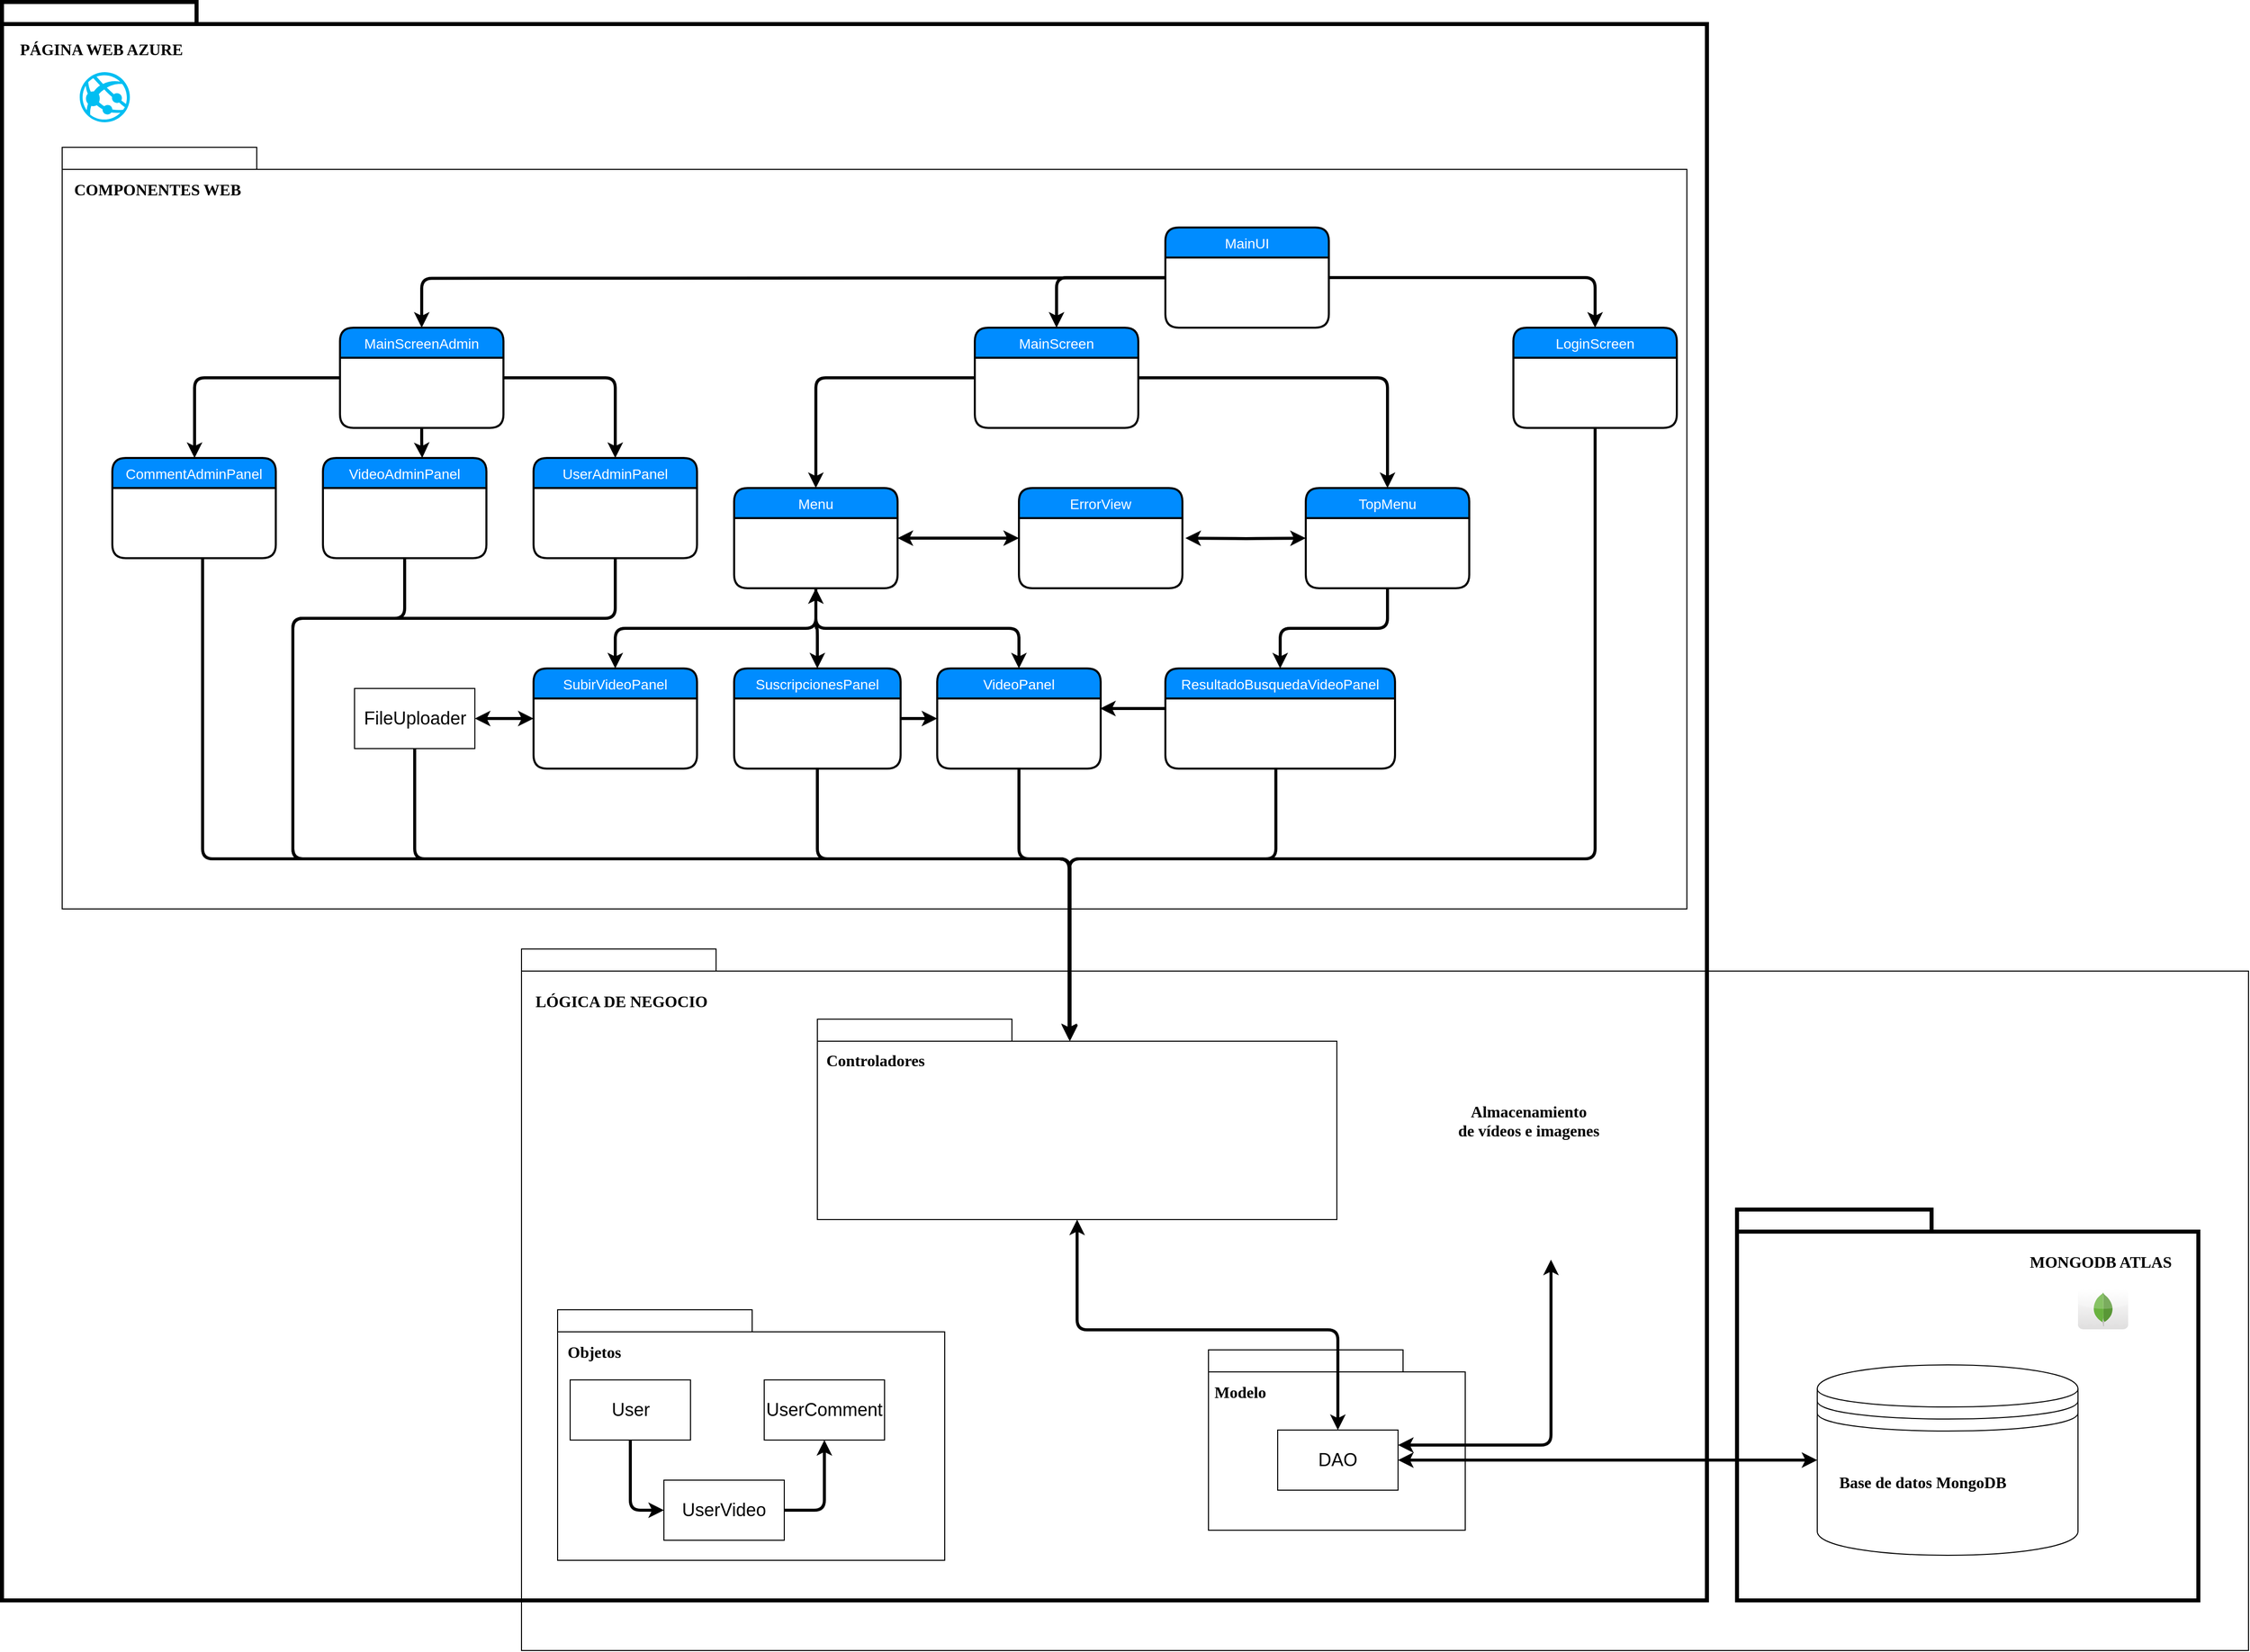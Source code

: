 <mxfile version="10.6.7" type="device"><diagram name="Page-1" id="b5b7bab2-c9e2-2cf4-8b2a-24fd1a2a6d21"><mxGraphModel dx="3874" dy="2147" grid="1" gridSize="10" guides="1" tooltips="1" connect="1" arrows="1" fold="1" page="1" pageScale="1" pageWidth="827" pageHeight="1169" background="#ffffff" math="0" shadow="0"><root><mxCell id="0"/><mxCell id="1" parent="0"/><mxCell id="6e0c8c40b5770093-72" value="" style="shape=folder;fontStyle=1;spacingTop=10;tabWidth=194;tabHeight=22;tabPosition=left;html=1;rounded=0;shadow=0;comic=0;labelBackgroundColor=none;strokeColor=#000000;strokeWidth=4;fillColor=none;fontFamily=Verdana;fontSize=10;fontColor=#000000;align=center;" parent="1" vertex="1"><mxGeometry x="-430" y="115" width="1700" height="1595" as="geometry"/></mxCell><mxCell id="gohHQBSMhIUTdtkac_az-2" value="&lt;span style=&quot;font-size: 16px&quot;&gt;&lt;b&gt;PÁGINA WEB AZURE&lt;/b&gt;&lt;/span&gt;" style="text;html=1;align=left;verticalAlign=top;spacingTop=-4;fontSize=10;fontFamily=Verdana;fontColor=#000000;" parent="1" vertex="1"><mxGeometry x="-414" y="150" width="130" height="20" as="geometry"/></mxCell><mxCell id="gohHQBSMhIUTdtkac_az-6" value="" style="verticalLabelPosition=bottom;html=1;verticalAlign=top;align=center;strokeColor=none;fillColor=#00BEF2;shape=mxgraph.azure.azure_website;pointerEvents=1;" parent="1" vertex="1"><mxGeometry x="-352.5" y="185" width="50" height="50" as="geometry"/></mxCell><mxCell id="gohHQBSMhIUTdtkac_az-7" value="" style="shape=folder;fontStyle=1;spacingTop=10;tabWidth=194;tabHeight=22;tabPosition=left;html=1;rounded=0;shadow=0;comic=0;labelBackgroundColor=none;strokeColor=#000000;strokeWidth=1;fillColor=none;fontFamily=Verdana;fontSize=10;fontColor=#000000;align=center;" parent="1" vertex="1"><mxGeometry x="-370" y="260" width="1620" height="760" as="geometry"/></mxCell><mxCell id="3A9E4mWGpj0FeRzl8Iys-14" style="edgeStyle=orthogonalEdgeStyle;orthogonalLoop=1;jettySize=auto;html=1;exitX=0;exitY=0.5;exitDx=0;exitDy=0;rounded=1;strokeWidth=3;entryX=0.5;entryY=0;entryDx=0;entryDy=0;" parent="1" source="3A9E4mWGpj0FeRzl8Iys-1" target="3A9E4mWGpj0FeRzl8Iys-3" edge="1"><mxGeometry relative="1" as="geometry"/></mxCell><mxCell id="3A9E4mWGpj0FeRzl8Iys-1" value="MainUI" style="swimlane;childLayout=stackLayout;horizontal=1;startSize=30;horizontalStack=0;fillColor=#008cff;fontColor=#FFFFFF;rounded=1;fontSize=14;fontStyle=0;strokeWidth=2;resizeParent=0;resizeLast=1;shadow=0;dashed=0;align=center;" parent="1" vertex="1"><mxGeometry x="730" y="340" width="163" height="100" as="geometry"/></mxCell><mxCell id="3A9E4mWGpj0FeRzl8Iys-3" value="MainScreen" style="swimlane;childLayout=stackLayout;horizontal=1;startSize=30;horizontalStack=0;fillColor=#008cff;fontColor=#FFFFFF;rounded=1;fontSize=14;fontStyle=0;strokeWidth=2;resizeParent=0;resizeLast=1;shadow=0;dashed=0;align=center;" parent="1" vertex="1"><mxGeometry x="540" y="440" width="163" height="100" as="geometry"/></mxCell><mxCell id="3A9E4mWGpj0FeRzl8Iys-4" value="Menu" style="swimlane;childLayout=stackLayout;horizontal=1;startSize=30;horizontalStack=0;fillColor=#008cff;fontColor=#FFFFFF;rounded=1;fontSize=14;fontStyle=0;strokeWidth=2;resizeParent=0;resizeLast=1;shadow=0;dashed=0;align=center;" parent="1" vertex="1"><mxGeometry x="300" y="600" width="163" height="100" as="geometry"/></mxCell><mxCell id="3A9E4mWGpj0FeRzl8Iys-5" value="TopMenu" style="swimlane;childLayout=stackLayout;horizontal=1;startSize=30;horizontalStack=0;fillColor=#008cff;fontColor=#FFFFFF;rounded=1;fontSize=14;fontStyle=0;strokeWidth=2;resizeParent=0;resizeLast=1;shadow=0;dashed=0;align=center;" parent="1" vertex="1"><mxGeometry x="870" y="600" width="163" height="100" as="geometry"/></mxCell><mxCell id="3A9E4mWGpj0FeRzl8Iys-6" value="ErrorView" style="swimlane;childLayout=stackLayout;horizontal=1;startSize=30;horizontalStack=0;fillColor=#008cff;fontColor=#FFFFFF;rounded=1;fontSize=14;fontStyle=0;strokeWidth=2;resizeParent=0;resizeLast=1;shadow=0;dashed=0;align=center;" parent="1" vertex="1"><mxGeometry x="584" y="600" width="163" height="100" as="geometry"/></mxCell><mxCell id="3A9E4mWGpj0FeRzl8Iys-7" value="SubirVideoPanel" style="swimlane;childLayout=stackLayout;horizontal=1;startSize=30;horizontalStack=0;fillColor=#008cff;fontColor=#FFFFFF;rounded=1;fontSize=14;fontStyle=0;strokeWidth=2;resizeParent=0;resizeLast=1;shadow=0;dashed=0;align=center;" parent="1" vertex="1"><mxGeometry x="100" y="780" width="163" height="100" as="geometry"/></mxCell><mxCell id="3A9E4mWGpj0FeRzl8Iys-8" value="VideoPanel" style="swimlane;childLayout=stackLayout;horizontal=1;startSize=30;horizontalStack=0;fillColor=#008cff;fontColor=#FFFFFF;rounded=1;fontSize=14;fontStyle=0;strokeWidth=2;resizeParent=0;resizeLast=1;shadow=0;dashed=0;align=center;" parent="1" vertex="1"><mxGeometry x="502.5" y="780" width="163" height="100" as="geometry"/></mxCell><mxCell id="3A9E4mWGpj0FeRzl8Iys-9" value="ResultadoBusquedaVideoPanel" style="swimlane;childLayout=stackLayout;horizontal=1;startSize=30;horizontalStack=0;fillColor=#008cff;fontColor=#FFFFFF;rounded=1;fontSize=14;fontStyle=0;strokeWidth=2;resizeParent=0;resizeLast=1;shadow=0;dashed=0;align=center;" parent="1" vertex="1"><mxGeometry x="730" y="780" width="229" height="100" as="geometry"/></mxCell><mxCell id="3A9E4mWGpj0FeRzl8Iys-10" value="SuscripcionesPanel" style="swimlane;childLayout=stackLayout;horizontal=1;startSize=30;horizontalStack=0;fillColor=#008cff;fontColor=#FFFFFF;rounded=1;fontSize=14;fontStyle=0;strokeWidth=2;resizeParent=0;resizeLast=1;shadow=0;dashed=0;align=center;" parent="1" vertex="1"><mxGeometry x="300" y="780" width="166" height="100" as="geometry"/></mxCell><mxCell id="3A9E4mWGpj0FeRzl8Iys-11" value="LoginScreen" style="swimlane;childLayout=stackLayout;horizontal=1;startSize=30;horizontalStack=0;fillColor=#008cff;fontColor=#FFFFFF;rounded=1;fontSize=14;fontStyle=0;strokeWidth=2;resizeParent=0;resizeLast=1;shadow=0;dashed=0;align=center;" parent="1" vertex="1"><mxGeometry x="1077" y="440" width="163" height="100" as="geometry"/></mxCell><mxCell id="3A9E4mWGpj0FeRzl8Iys-13" value="&lt;font style=&quot;font-size: 18px&quot;&gt;FileUploader&lt;/font&gt;" style="rounded=0;whiteSpace=wrap;html=1;" parent="1" vertex="1"><mxGeometry x="-78.5" y="800" width="120" height="60" as="geometry"/></mxCell><mxCell id="3A9E4mWGpj0FeRzl8Iys-16" style="edgeStyle=orthogonalEdgeStyle;orthogonalLoop=1;jettySize=auto;html=1;exitX=1;exitY=0.5;exitDx=0;exitDy=0;rounded=1;strokeWidth=3;entryX=0.5;entryY=0;entryDx=0;entryDy=0;" parent="1" source="3A9E4mWGpj0FeRzl8Iys-1" target="3A9E4mWGpj0FeRzl8Iys-11" edge="1"><mxGeometry relative="1" as="geometry"><mxPoint x="739.706" y="400.235" as="sourcePoint"/><mxPoint x="593.824" y="485" as="targetPoint"/></mxGeometry></mxCell><mxCell id="3A9E4mWGpj0FeRzl8Iys-17" style="edgeStyle=orthogonalEdgeStyle;orthogonalLoop=1;jettySize=auto;html=1;rounded=1;strokeWidth=3;startArrow=classic;startFill=1;exitX=1;exitY=0.5;exitDx=0;exitDy=0;entryX=0;entryY=0.5;entryDx=0;entryDy=0;" parent="1" source="3A9E4mWGpj0FeRzl8Iys-4" target="3A9E4mWGpj0FeRzl8Iys-6" edge="1"><mxGeometry relative="1" as="geometry"><mxPoint x="560" y="650" as="sourcePoint"/><mxPoint x="580" y="650" as="targetPoint"/><Array as="points"/></mxGeometry></mxCell><mxCell id="3A9E4mWGpj0FeRzl8Iys-18" style="edgeStyle=orthogonalEdgeStyle;orthogonalLoop=1;jettySize=auto;html=1;rounded=1;strokeWidth=3;entryX=0.5;entryY=0;entryDx=0;entryDy=0;exitX=1;exitY=0.5;exitDx=0;exitDy=0;" parent="1" source="3A9E4mWGpj0FeRzl8Iys-3" target="3A9E4mWGpj0FeRzl8Iys-5" edge="1"><mxGeometry relative="1" as="geometry"><mxPoint x="650.294" y="549.647" as="sourcePoint"/><mxPoint x="651.471" y="609.647" as="targetPoint"/><Array as="points"><mxPoint x="952" y="490"/></Array></mxGeometry></mxCell><mxCell id="3A9E4mWGpj0FeRzl8Iys-19" style="edgeStyle=orthogonalEdgeStyle;orthogonalLoop=1;jettySize=auto;html=1;rounded=1;strokeWidth=3;startArrow=classic;startFill=1;entryX=0;entryY=0.5;entryDx=0;entryDy=0;" parent="1" target="3A9E4mWGpj0FeRzl8Iys-5" edge="1"><mxGeometry relative="1" as="geometry"><mxPoint x="750" y="650" as="sourcePoint"/><mxPoint x="594.286" y="660.286" as="targetPoint"/><Array as="points"/></mxGeometry></mxCell><mxCell id="3A9E4mWGpj0FeRzl8Iys-21" style="edgeStyle=orthogonalEdgeStyle;orthogonalLoop=1;jettySize=auto;html=1;rounded=1;strokeWidth=3;exitX=0;exitY=0.5;exitDx=0;exitDy=0;entryX=0.5;entryY=0;entryDx=0;entryDy=0;" parent="1" source="3A9E4mWGpj0FeRzl8Iys-3" target="3A9E4mWGpj0FeRzl8Iys-4" edge="1"><mxGeometry relative="1" as="geometry"><mxPoint x="675.172" y="499.793" as="sourcePoint"/><mxPoint x="382" y="590" as="targetPoint"/><Array as="points"><mxPoint x="382" y="490"/></Array></mxGeometry></mxCell><mxCell id="3A9E4mWGpj0FeRzl8Iys-23" style="edgeStyle=orthogonalEdgeStyle;orthogonalLoop=1;jettySize=auto;html=1;rounded=1;strokeWidth=3;entryX=0.5;entryY=0;entryDx=0;entryDy=0;exitX=0.5;exitY=1;exitDx=0;exitDy=0;startArrow=classic;startFill=1;" parent="1" source="3A9E4mWGpj0FeRzl8Iys-4" target="3A9E4mWGpj0FeRzl8Iys-10" edge="1"><mxGeometry relative="1" as="geometry"><mxPoint x="300" y="640" as="sourcePoint"/><mxPoint x="391.529" y="609.647" as="targetPoint"/><Array as="points"><mxPoint x="382" y="740"/><mxPoint x="383" y="740"/></Array></mxGeometry></mxCell><mxCell id="3A9E4mWGpj0FeRzl8Iys-24" style="edgeStyle=orthogonalEdgeStyle;orthogonalLoop=1;jettySize=auto;html=1;rounded=1;strokeWidth=3;entryX=0.5;entryY=0;entryDx=0;entryDy=0;exitX=0.5;exitY=1;exitDx=0;exitDy=0;" parent="1" source="3A9E4mWGpj0FeRzl8Iys-4" target="3A9E4mWGpj0FeRzl8Iys-7" edge="1"><mxGeometry relative="1" as="geometry"><mxPoint x="391.833" y="709.667" as="sourcePoint"/><mxPoint x="172.667" y="779.667" as="targetPoint"/><Array as="points"><mxPoint x="381" y="740"/><mxPoint x="181" y="740"/></Array></mxGeometry></mxCell><mxCell id="3A9E4mWGpj0FeRzl8Iys-25" style="edgeStyle=orthogonalEdgeStyle;orthogonalLoop=1;jettySize=auto;html=1;rounded=1;strokeWidth=3;entryX=0.5;entryY=0;entryDx=0;entryDy=0;exitX=0.5;exitY=1;exitDx=0;exitDy=0;" parent="1" source="3A9E4mWGpj0FeRzl8Iys-4" target="3A9E4mWGpj0FeRzl8Iys-8" edge="1"><mxGeometry relative="1" as="geometry"><mxPoint x="391.286" y="710" as="sourcePoint"/><mxPoint x="391.286" y="780.286" as="targetPoint"/><Array as="points"><mxPoint x="381" y="740"/><mxPoint x="584" y="740"/></Array></mxGeometry></mxCell><mxCell id="3A9E4mWGpj0FeRzl8Iys-26" style="edgeStyle=orthogonalEdgeStyle;orthogonalLoop=1;jettySize=auto;html=1;rounded=1;strokeWidth=3;entryX=0.5;entryY=0;entryDx=0;entryDy=0;exitX=0.5;exitY=1;exitDx=0;exitDy=0;" parent="1" source="3A9E4mWGpj0FeRzl8Iys-5" target="3A9E4mWGpj0FeRzl8Iys-9" edge="1"><mxGeometry relative="1" as="geometry"><mxPoint x="380" y="700" as="sourcePoint"/><mxPoint x="611.833" y="779.667" as="targetPoint"/><Array as="points"><mxPoint x="951" y="740"/><mxPoint x="845" y="740"/></Array></mxGeometry></mxCell><mxCell id="3A9E4mWGpj0FeRzl8Iys-27" style="edgeStyle=orthogonalEdgeStyle;orthogonalLoop=1;jettySize=auto;html=1;rounded=1;strokeWidth=3;" parent="1" edge="1"><mxGeometry relative="1" as="geometry"><mxPoint x="730" y="820" as="sourcePoint"/><mxPoint x="665" y="820" as="targetPoint"/><Array as="points"><mxPoint x="720" y="820"/><mxPoint x="720" y="820"/></Array></mxGeometry></mxCell><mxCell id="3A9E4mWGpj0FeRzl8Iys-28" style="edgeStyle=orthogonalEdgeStyle;orthogonalLoop=1;jettySize=auto;html=1;rounded=1;strokeWidth=3;exitX=1;exitY=0.5;exitDx=0;exitDy=0;entryX=0;entryY=0.5;entryDx=0;entryDy=0;" parent="1" source="3A9E4mWGpj0FeRzl8Iys-10" target="3A9E4mWGpj0FeRzl8Iys-8" edge="1"><mxGeometry relative="1" as="geometry"><mxPoint x="739.905" y="830.143" as="sourcePoint"/><mxPoint x="500" y="830" as="targetPoint"/><Array as="points"/></mxGeometry></mxCell><mxCell id="3A9E4mWGpj0FeRzl8Iys-29" style="edgeStyle=orthogonalEdgeStyle;orthogonalLoop=1;jettySize=auto;html=1;rounded=1;strokeWidth=3;entryX=1;entryY=0.5;entryDx=0;entryDy=0;startArrow=classic;startFill=1;exitX=0;exitY=0.5;exitDx=0;exitDy=0;" parent="1" target="3A9E4mWGpj0FeRzl8Iys-13" edge="1" source="3A9E4mWGpj0FeRzl8Iys-7"><mxGeometry relative="1" as="geometry"><mxPoint x="100" y="840" as="sourcePoint"/><mxPoint x="393" y="790" as="targetPoint"/><Array as="points"><mxPoint x="100" y="830"/><mxPoint x="100" y="830"/></Array></mxGeometry></mxCell><mxCell id="3A9E4mWGpj0FeRzl8Iys-30" value="&lt;b style=&quot;font-size: 16px&quot;&gt;COMPONENTES WEB&lt;/b&gt;" style="text;html=1;align=left;verticalAlign=top;spacingTop=-4;fontSize=10;fontFamily=Verdana;fontColor=#000000;" parent="1" vertex="1"><mxGeometry x="-360" y="290" width="130" height="20" as="geometry"/></mxCell><mxCell id="3A9E4mWGpj0FeRzl8Iys-31" value="" style="shape=folder;fontStyle=1;spacingTop=10;tabWidth=194;tabHeight=22;tabPosition=left;html=1;rounded=0;shadow=0;comic=0;labelBackgroundColor=none;strokeColor=#000000;strokeWidth=1;fillColor=none;fontFamily=Verdana;fontSize=10;fontColor=#000000;align=center;" parent="1" vertex="1"><mxGeometry x="88" y="1060" width="1722" height="700" as="geometry"/></mxCell><mxCell id="3A9E4mWGpj0FeRzl8Iys-32" value="&lt;b style=&quot;font-size: 16px&quot;&gt;LÓGICA DE NEGOCIO&lt;/b&gt;" style="text;html=1;align=left;verticalAlign=top;spacingTop=-4;fontSize=10;fontFamily=Verdana;fontColor=#000000;" parent="1" vertex="1"><mxGeometry x="100" y="1100" width="130" height="20" as="geometry"/></mxCell><mxCell id="3A9E4mWGpj0FeRzl8Iys-33" value="" style="shape=folder;fontStyle=1;spacingTop=10;tabWidth=194;tabHeight=22;tabPosition=left;html=1;rounded=0;shadow=0;comic=0;labelBackgroundColor=none;strokeColor=#000000;strokeWidth=1;fillColor=none;fontFamily=Verdana;fontSize=10;fontColor=#000000;align=center;" parent="1" vertex="1"><mxGeometry x="383" y="1130" width="518" height="200" as="geometry"/></mxCell><mxCell id="3A9E4mWGpj0FeRzl8Iys-34" value="&lt;b style=&quot;font-size: 16px&quot;&gt;Controladores&lt;/b&gt;" style="text;html=1;align=left;verticalAlign=top;spacingTop=-4;fontSize=10;fontFamily=Verdana;fontColor=#000000;" parent="1" vertex="1"><mxGeometry x="390" y="1159" width="130" height="20" as="geometry"/></mxCell><mxCell id="3A9E4mWGpj0FeRzl8Iys-35" value="" style="shape=folder;fontStyle=1;spacingTop=10;tabWidth=194;tabHeight=22;tabPosition=left;html=1;rounded=0;shadow=0;comic=0;labelBackgroundColor=none;strokeColor=#000000;strokeWidth=1;fillColor=none;fontFamily=Verdana;fontSize=10;fontColor=#000000;align=center;" parent="1" vertex="1"><mxGeometry x="124" y="1420" width="386" height="250" as="geometry"/></mxCell><mxCell id="3A9E4mWGpj0FeRzl8Iys-36" value="&lt;b style=&quot;font-size: 16px&quot;&gt;Objetos&lt;/b&gt;" style="text;html=1;align=left;verticalAlign=top;spacingTop=-4;fontSize=10;fontFamily=Verdana;fontColor=#000000;" parent="1" vertex="1"><mxGeometry x="131.5" y="1450" width="130" height="20" as="geometry"/></mxCell><mxCell id="3A9E4mWGpj0FeRzl8Iys-37" value="&lt;font style=&quot;font-size: 18px&quot;&gt;User&lt;/font&gt;" style="rounded=0;whiteSpace=wrap;html=1;" parent="1" vertex="1"><mxGeometry x="136.5" y="1490" width="120" height="60" as="geometry"/></mxCell><mxCell id="3A9E4mWGpj0FeRzl8Iys-38" value="&lt;font style=&quot;font-size: 18px&quot;&gt;UserComment&lt;/font&gt;" style="rounded=0;whiteSpace=wrap;html=1;" parent="1" vertex="1"><mxGeometry x="330" y="1490" width="120" height="60" as="geometry"/></mxCell><mxCell id="3A9E4mWGpj0FeRzl8Iys-39" value="&lt;font style=&quot;font-size: 18px&quot;&gt;UserVideo&lt;/font&gt;" style="rounded=0;whiteSpace=wrap;html=1;" parent="1" vertex="1"><mxGeometry x="230" y="1590" width="120" height="60" as="geometry"/></mxCell><mxCell id="3A9E4mWGpj0FeRzl8Iys-40" style="edgeStyle=orthogonalEdgeStyle;orthogonalLoop=1;jettySize=auto;html=1;rounded=1;strokeWidth=3;entryX=0;entryY=0.5;entryDx=0;entryDy=0;startArrow=none;startFill=0;exitX=0.5;exitY=1;exitDx=0;exitDy=0;" parent="1" source="3A9E4mWGpj0FeRzl8Iys-37" target="3A9E4mWGpj0FeRzl8Iys-39" edge="1"><mxGeometry relative="1" as="geometry"><mxPoint x="192.167" y="889.667" as="sourcePoint"/><mxPoint x="191.333" y="939.667" as="targetPoint"/><Array as="points"/></mxGeometry></mxCell><mxCell id="3A9E4mWGpj0FeRzl8Iys-41" style="edgeStyle=orthogonalEdgeStyle;orthogonalLoop=1;jettySize=auto;html=1;rounded=1;strokeWidth=3;entryX=0.5;entryY=1;entryDx=0;entryDy=0;startArrow=none;startFill=0;exitX=1;exitY=0.5;exitDx=0;exitDy=0;" parent="1" source="3A9E4mWGpj0FeRzl8Iys-39" target="3A9E4mWGpj0FeRzl8Iys-38" edge="1"><mxGeometry relative="1" as="geometry"><mxPoint x="206.286" y="1560.286" as="sourcePoint"/><mxPoint x="240" y="1630" as="targetPoint"/><Array as="points"/></mxGeometry></mxCell><mxCell id="3A9E4mWGpj0FeRzl8Iys-46" value="" style="shape=folder;fontStyle=1;spacingTop=10;tabWidth=194;tabHeight=22;tabPosition=left;html=1;rounded=0;shadow=0;comic=0;labelBackgroundColor=none;strokeColor=#000000;strokeWidth=1;fillColor=none;fontFamily=Verdana;fontSize=10;fontColor=#000000;align=center;" parent="1" vertex="1"><mxGeometry x="773" y="1460" width="256" height="180" as="geometry"/></mxCell><mxCell id="3A9E4mWGpj0FeRzl8Iys-47" value="&lt;b style=&quot;font-size: 16px&quot;&gt;Modelo&lt;/b&gt;" style="text;html=1;align=left;verticalAlign=top;spacingTop=-4;fontSize=10;fontFamily=Verdana;fontColor=#000000;" parent="1" vertex="1"><mxGeometry x="777" y="1490" width="130" height="20" as="geometry"/></mxCell><mxCell id="3A9E4mWGpj0FeRzl8Iys-48" value="&lt;font style=&quot;font-size: 18px&quot;&gt;DAO&lt;/font&gt;" style="rounded=0;whiteSpace=wrap;html=1;" parent="1" vertex="1"><mxGeometry x="842" y="1540" width="120" height="60" as="geometry"/></mxCell><mxCell id="3A9E4mWGpj0FeRzl8Iys-50" value="" style="shape=folder;fontStyle=1;spacingTop=10;tabWidth=194;tabHeight=22;tabPosition=left;html=1;rounded=0;shadow=0;comic=0;labelBackgroundColor=none;strokeColor=#000000;strokeWidth=4;fillColor=none;fontFamily=Verdana;fontSize=10;fontColor=#000000;align=center;" parent="1" vertex="1"><mxGeometry x="1300" y="1320" width="460" height="390" as="geometry"/></mxCell><mxCell id="3A9E4mWGpj0FeRzl8Iys-51" value="&lt;span style=&quot;font-size: 16px&quot;&gt;&lt;b&gt;MONGODB ATLAS&lt;/b&gt;&lt;/span&gt;" style="text;html=1;align=left;verticalAlign=top;spacingTop=-4;fontSize=10;fontFamily=Verdana;fontColor=#000000;" parent="1" vertex="1"><mxGeometry x="1590" y="1360" width="130" height="20" as="geometry"/></mxCell><mxCell id="3A9E4mWGpj0FeRzl8Iys-53" value="" style="dashed=0;outlineConnect=0;html=1;align=center;labelPosition=center;verticalLabelPosition=bottom;verticalAlign=top;shape=mxgraph.webicons.mongodb;fillColor=#FFFFFF;gradientColor=#DFDEDE;strokeWidth=11;" parent="1" vertex="1"><mxGeometry x="1640" y="1399.5" width="50" height="40" as="geometry"/></mxCell><mxCell id="3A9E4mWGpj0FeRzl8Iys-54" value="" style="shape=datastore;whiteSpace=wrap;html=1;" parent="1" vertex="1"><mxGeometry x="1380" y="1475" width="260" height="190" as="geometry"/></mxCell><mxCell id="3A9E4mWGpj0FeRzl8Iys-55" value="&lt;span style=&quot;font-size: 16px&quot;&gt;&lt;b&gt;Base de datos MongoDB&lt;/b&gt;&lt;/span&gt;" style="text;html=1;align=left;verticalAlign=top;spacingTop=-4;fontSize=10;fontFamily=Verdana;fontColor=#000000;" parent="1" vertex="1"><mxGeometry x="1400" y="1580" width="130" height="20" as="geometry"/></mxCell><mxCell id="3A9E4mWGpj0FeRzl8Iys-59" style="edgeStyle=orthogonalEdgeStyle;orthogonalLoop=1;jettySize=auto;html=1;rounded=1;strokeWidth=3;exitX=0.5;exitY=1;exitDx=0;exitDy=0;entryX=0.486;entryY=0.11;entryDx=0;entryDy=0;entryPerimeter=0;" parent="1" source="3A9E4mWGpj0FeRzl8Iys-10" target="3A9E4mWGpj0FeRzl8Iys-33" edge="1"><mxGeometry relative="1" as="geometry"><mxPoint x="476" y="840" as="sourcePoint"/><mxPoint x="513" y="840" as="targetPoint"/><Array as="points"><mxPoint x="383" y="970"/><mxPoint x="635" y="970"/></Array></mxGeometry></mxCell><mxCell id="3A9E4mWGpj0FeRzl8Iys-60" style="edgeStyle=orthogonalEdgeStyle;orthogonalLoop=1;jettySize=auto;html=1;rounded=1;strokeWidth=3;exitX=0.5;exitY=1;exitDx=0;exitDy=0;" parent="1" source="3A9E4mWGpj0FeRzl8Iys-8" edge="1"><mxGeometry relative="1" as="geometry"><mxPoint x="584" y="887" as="sourcePoint"/><mxPoint x="634" y="1150" as="targetPoint"/><Array as="points"><mxPoint x="584" y="970"/><mxPoint x="634" y="970"/></Array></mxGeometry></mxCell><mxCell id="3A9E4mWGpj0FeRzl8Iys-61" style="edgeStyle=orthogonalEdgeStyle;orthogonalLoop=1;jettySize=auto;html=1;rounded=1;strokeWidth=3;exitX=0.5;exitY=1;exitDx=0;exitDy=0;entryX=0.486;entryY=0.109;entryDx=0;entryDy=0;entryPerimeter=0;" parent="1" source="3A9E4mWGpj0FeRzl8Iys-13" target="3A9E4mWGpj0FeRzl8Iys-33" edge="1"><mxGeometry relative="1" as="geometry"><mxPoint x="393" y="889.667" as="sourcePoint"/><mxPoint x="634" y="1140" as="targetPoint"/><Array as="points"><mxPoint x="-19" y="970"/><mxPoint x="635" y="970"/></Array></mxGeometry></mxCell><mxCell id="3A9E4mWGpj0FeRzl8Iys-63" style="edgeStyle=orthogonalEdgeStyle;orthogonalLoop=1;jettySize=auto;html=1;rounded=1;strokeWidth=3;exitX=0.5;exitY=1;exitDx=0;exitDy=0;" parent="1" source="3A9E4mWGpj0FeRzl8Iys-11" edge="1"><mxGeometry relative="1" as="geometry"><mxPoint x="250.064" y="979.973" as="sourcePoint"/><mxPoint x="634.5" y="1151" as="targetPoint"/><Array as="points"><mxPoint x="1158" y="970"/><mxPoint x="634" y="970"/></Array></mxGeometry></mxCell><mxCell id="3A9E4mWGpj0FeRzl8Iys-65" style="edgeStyle=orthogonalEdgeStyle;orthogonalLoop=1;jettySize=auto;html=1;rounded=1;strokeWidth=3;exitX=0.5;exitY=1;exitDx=0;exitDy=0;entryX=0.485;entryY=0.105;entryDx=0;entryDy=0;entryPerimeter=0;" parent="1" target="3A9E4mWGpj0FeRzl8Iys-33" edge="1"><mxGeometry relative="1" as="geometry"><mxPoint x="840.167" y="880" as="sourcePoint"/><mxPoint x="630.167" y="1151" as="targetPoint"/><Array as="points"><mxPoint x="840" y="970"/><mxPoint x="634" y="970"/></Array></mxGeometry></mxCell><mxCell id="3A9E4mWGpj0FeRzl8Iys-66" style="edgeStyle=orthogonalEdgeStyle;orthogonalLoop=1;jettySize=auto;html=1;rounded=1;strokeWidth=3;exitX=0.5;exitY=1;exitDx=0;exitDy=0;entryX=0.5;entryY=0;entryDx=0;entryDy=0;exitPerimeter=0;startArrow=classic;startFill=1;" parent="1" source="3A9E4mWGpj0FeRzl8Iys-33" target="3A9E4mWGpj0FeRzl8Iys-48" edge="1"><mxGeometry relative="1" as="geometry"><mxPoint x="850" y="890" as="sourcePoint"/><mxPoint x="644" y="1161" as="targetPoint"/><Array as="points"><mxPoint x="642" y="1440"/><mxPoint x="902" y="1440"/></Array></mxGeometry></mxCell><mxCell id="3A9E4mWGpj0FeRzl8Iys-67" style="edgeStyle=orthogonalEdgeStyle;orthogonalLoop=1;jettySize=auto;html=1;rounded=1;strokeWidth=3;exitX=1;exitY=0.5;exitDx=0;exitDy=0;startArrow=classic;startFill=1;" parent="1" source="3A9E4mWGpj0FeRzl8Iys-48" target="3A9E4mWGpj0FeRzl8Iys-54" edge="1"><mxGeometry relative="1" as="geometry"><mxPoint x="652.571" y="1340" as="sourcePoint"/><mxPoint x="912.571" y="1550" as="targetPoint"/><Array as="points"/></mxGeometry></mxCell><mxCell id="khg4tTlsOMiX8CPZPkX7-1" value="" style="shape=image;html=1;verticalAlign=top;verticalLabelPosition=bottom;labelBackgroundColor=#ffffff;imageAspect=0;aspect=fixed;image=https://cdn2.iconfinder.com/data/icons/font-awesome/1792/hdd-o-128.png" parent="1" vertex="1"><mxGeometry x="1050" y="1241" width="129" height="129" as="geometry"/></mxCell><mxCell id="khg4tTlsOMiX8CPZPkX7-2" value="&lt;div style=&quot;text-align: center&quot;&gt;&lt;b style=&quot;font-size: 16px&quot;&gt;Almacenamiento&lt;/b&gt;&lt;/div&gt;&lt;span style=&quot;font-size: 16px&quot;&gt;&lt;b&gt;&lt;div style=&quot;text-align: center&quot;&gt;&lt;b&gt;de vídeos e imagenes&lt;/b&gt;&lt;/div&gt;&lt;/b&gt;&lt;/span&gt;" style="text;html=1;align=left;verticalAlign=top;spacingTop=-4;fontSize=10;fontFamily=Verdana;fontColor=#000000;" parent="1" vertex="1"><mxGeometry x="1020" y="1210" width="130" height="20" as="geometry"/></mxCell><mxCell id="khg4tTlsOMiX8CPZPkX7-3" style="edgeStyle=orthogonalEdgeStyle;orthogonalLoop=1;jettySize=auto;html=1;rounded=1;strokeWidth=3;exitX=1;exitY=0.25;exitDx=0;exitDy=0;startArrow=classic;startFill=1;entryX=0.5;entryY=1;entryDx=0;entryDy=0;" parent="1" source="3A9E4mWGpj0FeRzl8Iys-48" target="khg4tTlsOMiX8CPZPkX7-1" edge="1"><mxGeometry relative="1" as="geometry"><mxPoint x="972.571" y="1580" as="sourcePoint"/><mxPoint x="1390" y="1580" as="targetPoint"/><Array as="points"><mxPoint x="1114" y="1555"/></Array></mxGeometry></mxCell><mxCell id="GBY1GrLPsw6SBzZA9ear-1" value="MainScreenAdmin" style="swimlane;childLayout=stackLayout;horizontal=1;startSize=30;horizontalStack=0;fillColor=#008cff;fontColor=#FFFFFF;rounded=1;fontSize=14;fontStyle=0;strokeWidth=2;resizeParent=0;resizeLast=1;shadow=0;dashed=0;align=center;" vertex="1" parent="1"><mxGeometry x="-93" y="440" width="163" height="100" as="geometry"/></mxCell><mxCell id="GBY1GrLPsw6SBzZA9ear-2" style="edgeStyle=orthogonalEdgeStyle;orthogonalLoop=1;jettySize=auto;html=1;exitX=0;exitY=0.5;exitDx=0;exitDy=0;rounded=1;strokeWidth=3;entryX=0.5;entryY=0;entryDx=0;entryDy=0;" edge="1" parent="1" target="GBY1GrLPsw6SBzZA9ear-1"><mxGeometry relative="1" as="geometry"><mxPoint x="729.765" y="390.235" as="sourcePoint"/><mxPoint x="621.529" y="439.647" as="targetPoint"/></mxGeometry></mxCell><mxCell id="GBY1GrLPsw6SBzZA9ear-3" value="CommentAdminPanel" style="swimlane;childLayout=stackLayout;horizontal=1;startSize=30;horizontalStack=0;fillColor=#008cff;fontColor=#FFFFFF;rounded=1;fontSize=14;fontStyle=0;strokeWidth=2;resizeParent=0;resizeLast=1;shadow=0;dashed=0;align=center;" vertex="1" parent="1"><mxGeometry x="-320" y="570" width="163" height="100" as="geometry"/></mxCell><mxCell id="GBY1GrLPsw6SBzZA9ear-4" value="VideoAdminPanel" style="swimlane;childLayout=stackLayout;horizontal=1;startSize=30;horizontalStack=0;fillColor=#008cff;fontColor=#FFFFFF;rounded=1;fontSize=14;fontStyle=0;strokeWidth=2;resizeParent=0;resizeLast=1;shadow=0;dashed=0;align=center;" vertex="1" parent="1"><mxGeometry x="-110" y="570" width="163" height="100" as="geometry"/></mxCell><mxCell id="GBY1GrLPsw6SBzZA9ear-5" value="UserAdminPanel" style="swimlane;childLayout=stackLayout;horizontal=1;startSize=30;horizontalStack=0;fillColor=#008cff;fontColor=#FFFFFF;rounded=1;fontSize=14;fontStyle=0;strokeWidth=2;resizeParent=0;resizeLast=1;shadow=0;dashed=0;align=center;" vertex="1" parent="1"><mxGeometry x="100" y="570" width="163" height="100" as="geometry"/></mxCell><mxCell id="GBY1GrLPsw6SBzZA9ear-6" style="edgeStyle=orthogonalEdgeStyle;orthogonalLoop=1;jettySize=auto;html=1;rounded=1;strokeWidth=3;exitX=0;exitY=0.5;exitDx=0;exitDy=0;" edge="1" parent="1" source="GBY1GrLPsw6SBzZA9ear-1"><mxGeometry relative="1" as="geometry"><mxPoint x="-79.643" y="474" as="sourcePoint"/><mxPoint x="-238" y="570" as="targetPoint"/><Array as="points"><mxPoint x="-238" y="490"/></Array></mxGeometry></mxCell><mxCell id="GBY1GrLPsw6SBzZA9ear-7" style="edgeStyle=orthogonalEdgeStyle;orthogonalLoop=1;jettySize=auto;html=1;rounded=1;strokeWidth=3;exitX=0.5;exitY=1;exitDx=0;exitDy=0;" edge="1" parent="1" source="GBY1GrLPsw6SBzZA9ear-1"><mxGeometry relative="1" as="geometry"><mxPoint x="-83" y="500.286" as="sourcePoint"/><mxPoint x="-11" y="570" as="targetPoint"/><Array as="points"><mxPoint x="-11" y="555"/></Array></mxGeometry></mxCell><mxCell id="GBY1GrLPsw6SBzZA9ear-8" style="edgeStyle=orthogonalEdgeStyle;orthogonalLoop=1;jettySize=auto;html=1;rounded=1;strokeWidth=3;exitX=1;exitY=0.5;exitDx=0;exitDy=0;entryX=0.5;entryY=0;entryDx=0;entryDy=0;" edge="1" parent="1" source="GBY1GrLPsw6SBzZA9ear-1" target="GBY1GrLPsw6SBzZA9ear-5"><mxGeometry relative="1" as="geometry"><mxPoint x="-73" y="510.286" as="sourcePoint"/><mxPoint x="-218.143" y="590.286" as="targetPoint"/><Array as="points"><mxPoint x="181" y="490"/></Array></mxGeometry></mxCell><mxCell id="GBY1GrLPsw6SBzZA9ear-9" style="edgeStyle=orthogonalEdgeStyle;orthogonalLoop=1;jettySize=auto;html=1;rounded=1;strokeWidth=3;entryX=0.486;entryY=0.105;entryDx=0;entryDy=0;entryPerimeter=0;" edge="1" parent="1" target="3A9E4mWGpj0FeRzl8Iys-33"><mxGeometry relative="1" as="geometry"><mxPoint x="-230" y="670" as="sourcePoint"/><mxPoint x="630" y="1151" as="targetPoint"/><Array as="points"><mxPoint x="-230" y="970"/><mxPoint x="635" y="970"/></Array></mxGeometry></mxCell><mxCell id="GBY1GrLPsw6SBzZA9ear-10" style="edgeStyle=orthogonalEdgeStyle;orthogonalLoop=1;jettySize=auto;html=1;rounded=1;strokeWidth=3;entryX=0.485;entryY=0.102;entryDx=0;entryDy=0;entryPerimeter=0;exitX=0.5;exitY=1;exitDx=0;exitDy=0;" edge="1" parent="1" source="GBY1GrLPsw6SBzZA9ear-4" target="3A9E4mWGpj0FeRzl8Iys-33"><mxGeometry relative="1" as="geometry"><mxPoint x="-220" y="680" as="sourcePoint"/><mxPoint x="645" y="1161" as="targetPoint"/><Array as="points"><mxPoint x="-28" y="730"/><mxPoint x="-140" y="730"/><mxPoint x="-140" y="970"/><mxPoint x="634" y="970"/></Array></mxGeometry></mxCell><mxCell id="GBY1GrLPsw6SBzZA9ear-11" style="edgeStyle=orthogonalEdgeStyle;orthogonalLoop=1;jettySize=auto;html=1;rounded=1;strokeWidth=3;entryX=0.486;entryY=0.108;entryDx=0;entryDy=0;entryPerimeter=0;exitX=0.5;exitY=1;exitDx=0;exitDy=0;" edge="1" parent="1" source="GBY1GrLPsw6SBzZA9ear-5" target="3A9E4mWGpj0FeRzl8Iys-33"><mxGeometry relative="1" as="geometry"><mxPoint x="-18.167" y="679.667" as="sourcePoint"/><mxPoint x="644.333" y="1160.5" as="targetPoint"/><Array as="points"><mxPoint x="182" y="730"/><mxPoint x="-140" y="730"/><mxPoint x="-140" y="970"/><mxPoint x="635" y="970"/></Array></mxGeometry></mxCell></root></mxGraphModel></diagram></mxfile>